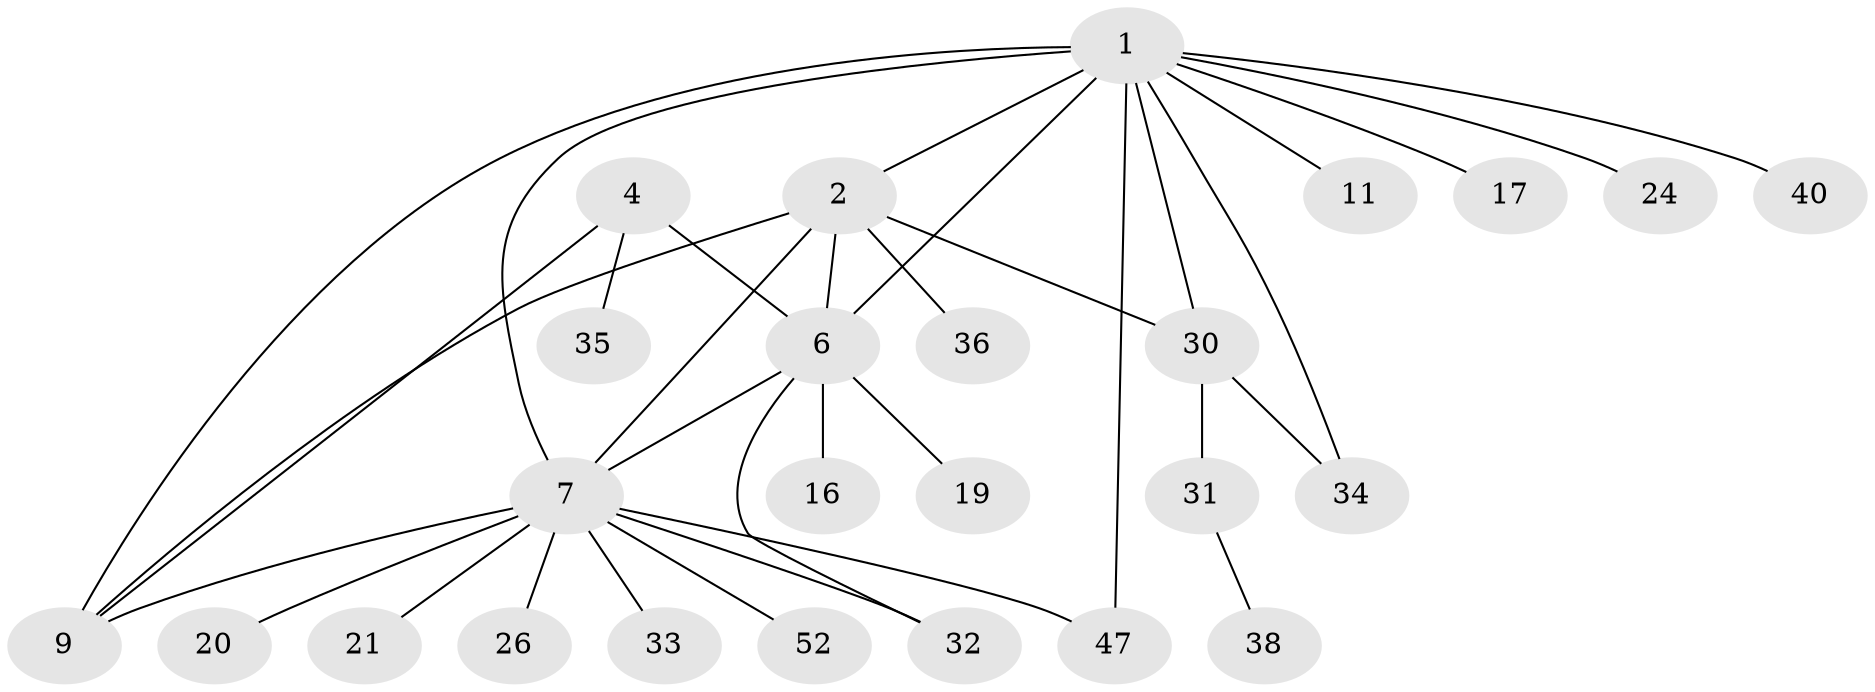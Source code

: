 // original degree distribution, {4: 0.06349206349206349, 8: 0.047619047619047616, 3: 0.07936507936507936, 6: 0.031746031746031744, 2: 0.14285714285714285, 10: 0.015873015873015872, 5: 0.047619047619047616, 7: 0.015873015873015872, 9: 0.015873015873015872, 1: 0.5396825396825397}
// Generated by graph-tools (version 1.1) at 2025/19/03/04/25 18:19:42]
// undirected, 25 vertices, 34 edges
graph export_dot {
graph [start="1"]
  node [color=gray90,style=filled];
  1 [super="+10+3"];
  2 [super="+41"];
  4 [super="+39+42+5"];
  6 [super="+13+55+51+62+46"];
  7 [super="+18+8+14+29"];
  9 [super="+58"];
  11 [super="+23"];
  16;
  17;
  19;
  20 [super="+28"];
  21;
  24 [super="+57"];
  26;
  30;
  31 [super="+54+43+44"];
  32;
  33;
  34;
  35 [super="+37+56+45"];
  36;
  38;
  40;
  47;
  52;
  1 -- 2 [weight=2];
  1 -- 47;
  1 -- 6 [weight=2];
  1 -- 40;
  1 -- 9;
  1 -- 11 [weight=2];
  1 -- 17;
  1 -- 24;
  1 -- 30;
  1 -- 34;
  1 -- 7;
  2 -- 6 [weight=2];
  2 -- 9;
  2 -- 30;
  2 -- 36;
  2 -- 7;
  4 -- 6 [weight=2];
  4 -- 9;
  4 -- 35;
  6 -- 32 [weight=2];
  6 -- 16;
  6 -- 19;
  6 -- 7;
  7 -- 9 [weight=2];
  7 -- 32;
  7 -- 21;
  7 -- 26;
  7 -- 33;
  7 -- 47;
  7 -- 20;
  7 -- 52;
  30 -- 31;
  30 -- 34;
  31 -- 38;
}
